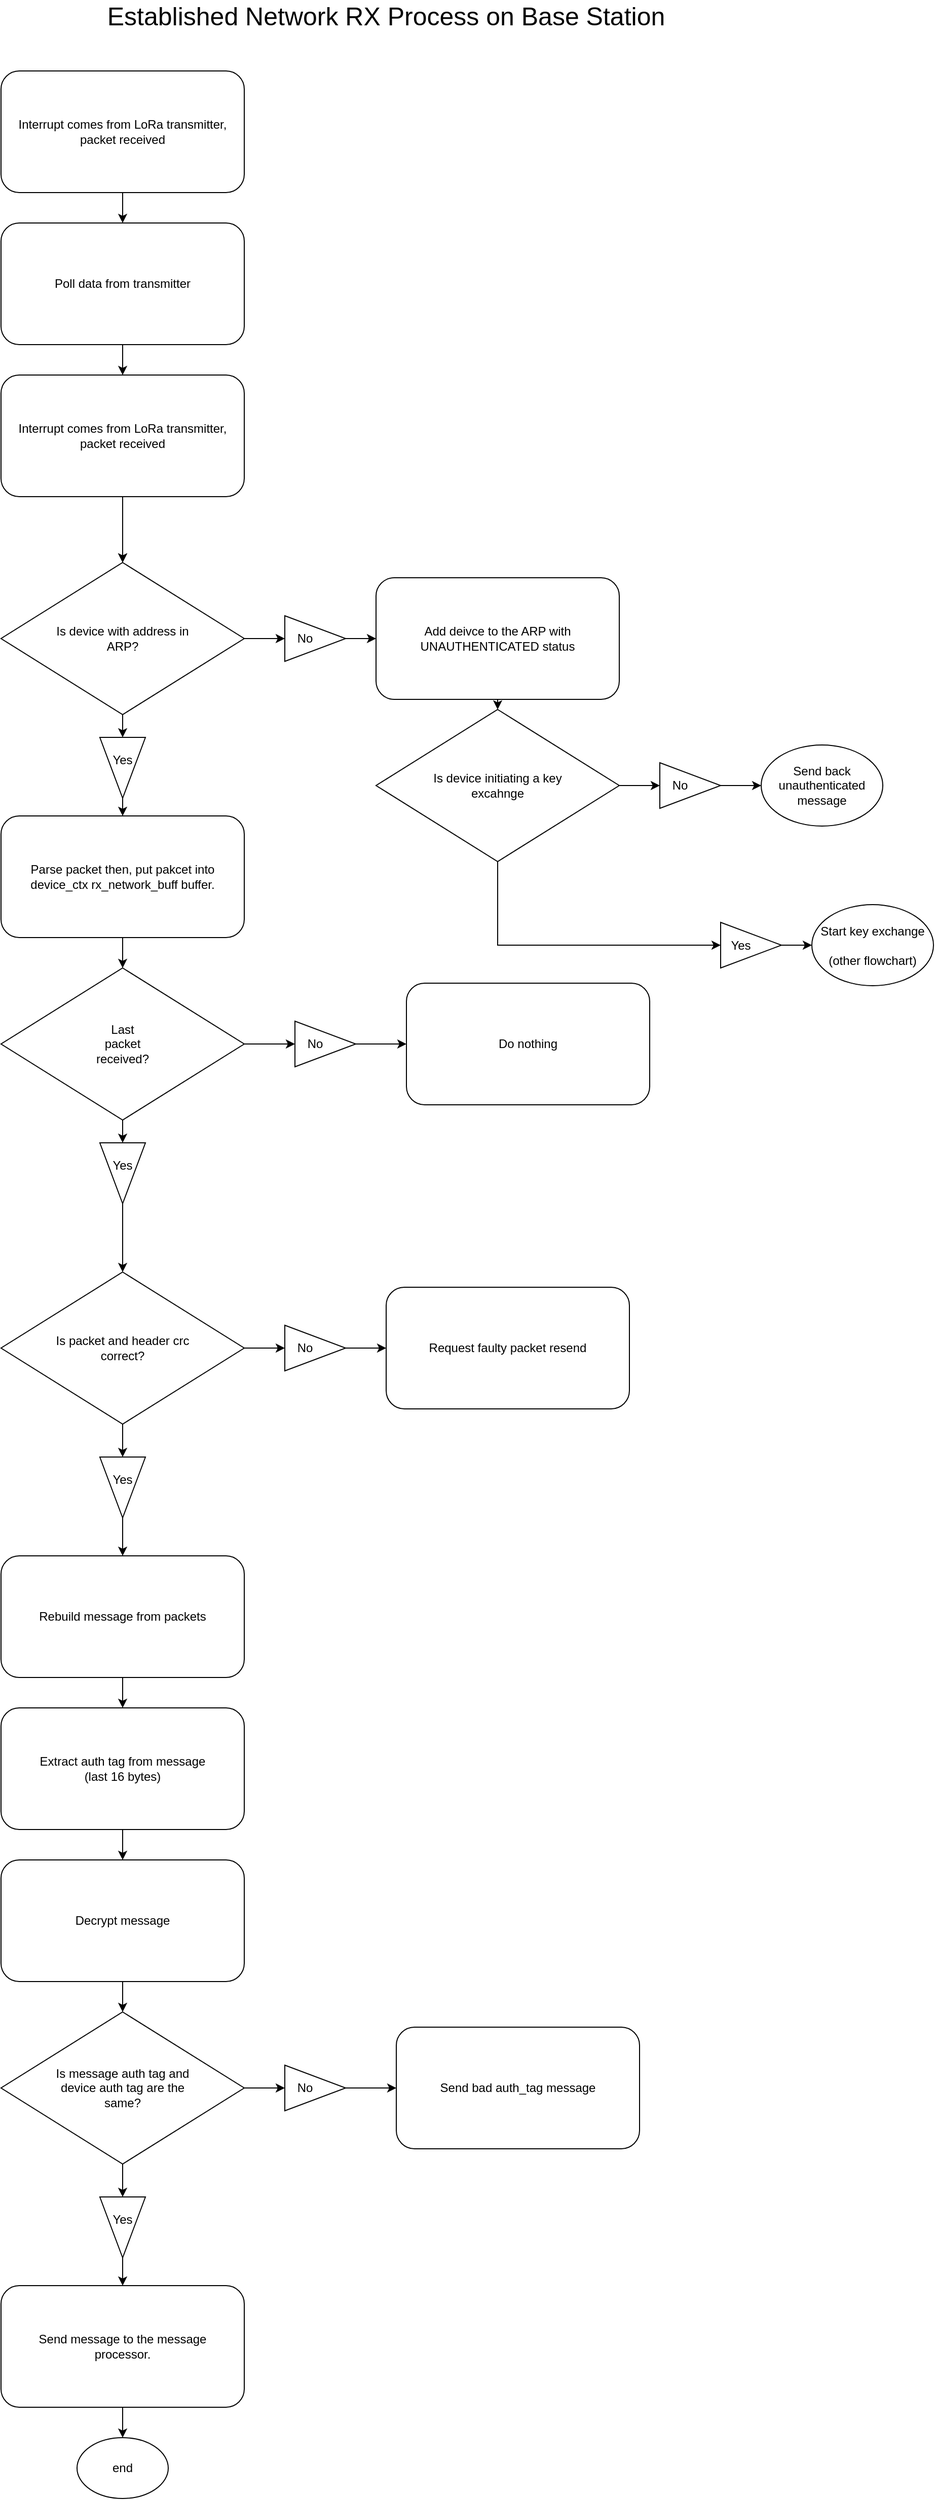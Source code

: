 <mxfile version="20.6.0" type="github">
  <diagram name="Page-1" id="74e2e168-ea6b-b213-b513-2b3c1d86103e">
    <mxGraphModel dx="1018" dy="2384" grid="1" gridSize="10" guides="1" tooltips="1" connect="1" arrows="1" fold="1" page="1" pageScale="1" pageWidth="1100" pageHeight="850" background="none" math="0" shadow="0">
      <root>
        <mxCell id="0" />
        <mxCell id="1" parent="0" />
        <mxCell id="x8ZqoaQMToTmZbeyhLuj-1" value="&lt;font style=&quot;font-size: 25px;&quot;&gt;Established Network RX Process on Base Station&lt;br&gt;&lt;/font&gt;" style="text;html=1;strokeColor=none;fillColor=none;align=center;verticalAlign=middle;whiteSpace=wrap;rounded=0;" parent="1" vertex="1">
          <mxGeometry x="100" y="-1670" width="620" height="30" as="geometry" />
        </mxCell>
        <mxCell id="x8ZqoaQMToTmZbeyhLuj-11" style="edgeStyle=orthogonalEdgeStyle;rounded=0;orthogonalLoop=1;jettySize=auto;html=1;entryX=0.5;entryY=0;entryDx=0;entryDy=0;fontSize=12;" parent="1" source="x8ZqoaQMToTmZbeyhLuj-2" target="x8ZqoaQMToTmZbeyhLuj-4" edge="1">
          <mxGeometry relative="1" as="geometry" />
        </mxCell>
        <mxCell id="x8ZqoaQMToTmZbeyhLuj-2" value="" style="rounded=1;whiteSpace=wrap;html=1;fontSize=25;" parent="1" vertex="1">
          <mxGeometry x="30" y="-1600" width="240" height="120" as="geometry" />
        </mxCell>
        <mxCell id="x8ZqoaQMToTmZbeyhLuj-3" value="Interrupt comes from LoRa transmitter, packet received" style="text;html=1;strokeColor=none;fillColor=none;align=center;verticalAlign=middle;whiteSpace=wrap;rounded=0;fontSize=12;" parent="1" vertex="1">
          <mxGeometry x="40" y="-1590" width="220" height="100" as="geometry" />
        </mxCell>
        <mxCell id="x8ZqoaQMToTmZbeyhLuj-12" style="edgeStyle=orthogonalEdgeStyle;rounded=0;orthogonalLoop=1;jettySize=auto;html=1;exitX=0.5;exitY=1;exitDx=0;exitDy=0;entryX=0.5;entryY=0;entryDx=0;entryDy=0;fontSize=12;" parent="1" source="x8ZqoaQMToTmZbeyhLuj-4" target="x8ZqoaQMToTmZbeyhLuj-6" edge="1">
          <mxGeometry relative="1" as="geometry" />
        </mxCell>
        <mxCell id="x8ZqoaQMToTmZbeyhLuj-4" value="" style="rounded=1;whiteSpace=wrap;html=1;fontSize=25;" parent="1" vertex="1">
          <mxGeometry x="30" y="-1450" width="240" height="120" as="geometry" />
        </mxCell>
        <mxCell id="x8ZqoaQMToTmZbeyhLuj-5" value="Poll data from transmitter" style="text;html=1;strokeColor=none;fillColor=none;align=center;verticalAlign=middle;whiteSpace=wrap;rounded=0;fontSize=12;" parent="1" vertex="1">
          <mxGeometry x="40" y="-1440" width="220" height="100" as="geometry" />
        </mxCell>
        <mxCell id="x8ZqoaQMToTmZbeyhLuj-74" style="edgeStyle=orthogonalEdgeStyle;rounded=0;orthogonalLoop=1;jettySize=auto;html=1;exitX=0.5;exitY=1;exitDx=0;exitDy=0;entryX=0.5;entryY=0;entryDx=0;entryDy=0;fontSize=12;" parent="1" source="x8ZqoaQMToTmZbeyhLuj-6" target="x8ZqoaQMToTmZbeyhLuj-77" edge="1">
          <mxGeometry relative="1" as="geometry">
            <mxPoint x="150" y="-1127.5" as="targetPoint" />
          </mxGeometry>
        </mxCell>
        <mxCell id="x8ZqoaQMToTmZbeyhLuj-6" value="" style="rounded=1;whiteSpace=wrap;html=1;fontSize=25;" parent="1" vertex="1">
          <mxGeometry x="30" y="-1300" width="240" height="120" as="geometry" />
        </mxCell>
        <mxCell id="x8ZqoaQMToTmZbeyhLuj-7" value="Interrupt comes from LoRa transmitter, packet received" style="text;html=1;strokeColor=none;fillColor=none;align=center;verticalAlign=middle;whiteSpace=wrap;rounded=0;fontSize=12;" parent="1" vertex="1">
          <mxGeometry x="40" y="-1290" width="220" height="100" as="geometry" />
        </mxCell>
        <mxCell id="x8ZqoaQMToTmZbeyhLuj-18" style="edgeStyle=orthogonalEdgeStyle;rounded=0;orthogonalLoop=1;jettySize=auto;html=1;exitX=0.5;exitY=1;exitDx=0;exitDy=0;entryX=0.5;entryY=0;entryDx=0;entryDy=0;fontSize=12;" parent="1" source="x8ZqoaQMToTmZbeyhLuj-13" target="x8ZqoaQMToTmZbeyhLuj-15" edge="1">
          <mxGeometry relative="1" as="geometry" />
        </mxCell>
        <mxCell id="x8ZqoaQMToTmZbeyhLuj-13" value="" style="rounded=1;whiteSpace=wrap;html=1;fontSize=25;" parent="1" vertex="1">
          <mxGeometry x="30" y="-865" width="240" height="120" as="geometry" />
        </mxCell>
        <mxCell id="x8ZqoaQMToTmZbeyhLuj-14" value="Parse packet then, put pakcet into device_ctx rx_network_buff buffer." style="text;html=1;strokeColor=none;fillColor=none;align=center;verticalAlign=middle;whiteSpace=wrap;rounded=0;fontSize=12;" parent="1" vertex="1">
          <mxGeometry x="40" y="-855" width="220" height="100" as="geometry" />
        </mxCell>
        <mxCell id="x8ZqoaQMToTmZbeyhLuj-24" style="edgeStyle=orthogonalEdgeStyle;rounded=0;orthogonalLoop=1;jettySize=auto;html=1;exitX=0.5;exitY=1;exitDx=0;exitDy=0;entryX=0;entryY=0.5;entryDx=0;entryDy=0;fontSize=12;" parent="1" source="x8ZqoaQMToTmZbeyhLuj-15" target="x8ZqoaQMToTmZbeyhLuj-22" edge="1">
          <mxGeometry relative="1" as="geometry" />
        </mxCell>
        <mxCell id="x8ZqoaQMToTmZbeyhLuj-27" style="edgeStyle=orthogonalEdgeStyle;rounded=0;orthogonalLoop=1;jettySize=auto;html=1;exitX=1;exitY=0.5;exitDx=0;exitDy=0;entryX=0;entryY=0.5;entryDx=0;entryDy=0;fontSize=12;" parent="1" source="x8ZqoaQMToTmZbeyhLuj-15" target="x8ZqoaQMToTmZbeyhLuj-20" edge="1">
          <mxGeometry relative="1" as="geometry" />
        </mxCell>
        <mxCell id="x8ZqoaQMToTmZbeyhLuj-15" value="" style="rhombus;whiteSpace=wrap;html=1;fontSize=12;" parent="1" vertex="1">
          <mxGeometry x="30" y="-715" width="240" height="150" as="geometry" />
        </mxCell>
        <mxCell id="x8ZqoaQMToTmZbeyhLuj-17" value="Last packet received?" style="text;html=1;strokeColor=none;fillColor=none;align=center;verticalAlign=middle;whiteSpace=wrap;rounded=0;fontSize=12;" parent="1" vertex="1">
          <mxGeometry x="120" y="-655" width="60" height="30" as="geometry" />
        </mxCell>
        <mxCell id="x8ZqoaQMToTmZbeyhLuj-47" style="edgeStyle=orthogonalEdgeStyle;rounded=0;orthogonalLoop=1;jettySize=auto;html=1;exitX=1;exitY=0.5;exitDx=0;exitDy=0;entryX=0;entryY=0.5;entryDx=0;entryDy=0;fontSize=12;" parent="1" source="x8ZqoaQMToTmZbeyhLuj-19" target="x8ZqoaQMToTmZbeyhLuj-30" edge="1">
          <mxGeometry relative="1" as="geometry" />
        </mxCell>
        <mxCell id="x8ZqoaQMToTmZbeyhLuj-19" value="" style="triangle;whiteSpace=wrap;html=1;fontSize=12;" parent="1" vertex="1">
          <mxGeometry x="320" y="-662.5" width="60" height="45" as="geometry" />
        </mxCell>
        <mxCell id="x8ZqoaQMToTmZbeyhLuj-20" value="No" style="text;html=1;strokeColor=none;fillColor=none;align=center;verticalAlign=middle;whiteSpace=wrap;rounded=0;fontSize=12;" parent="1" vertex="1">
          <mxGeometry x="320" y="-655" width="40" height="30" as="geometry" />
        </mxCell>
        <mxCell id="-I_yGtAx3R6FAixwHysc-13" style="edgeStyle=orthogonalEdgeStyle;rounded=0;orthogonalLoop=1;jettySize=auto;html=1;exitX=1;exitY=0.5;exitDx=0;exitDy=0;entryX=0.5;entryY=0;entryDx=0;entryDy=0;" edge="1" parent="1" source="x8ZqoaQMToTmZbeyhLuj-22" target="-I_yGtAx3R6FAixwHysc-3">
          <mxGeometry relative="1" as="geometry" />
        </mxCell>
        <mxCell id="x8ZqoaQMToTmZbeyhLuj-22" value="" style="triangle;whiteSpace=wrap;html=1;fontSize=12;rotation=90;" parent="1" vertex="1">
          <mxGeometry x="120" y="-535" width="60" height="45" as="geometry" />
        </mxCell>
        <mxCell id="x8ZqoaQMToTmZbeyhLuj-23" value="Yes" style="text;html=1;strokeColor=none;fillColor=none;align=center;verticalAlign=middle;whiteSpace=wrap;rounded=0;fontSize=12;" parent="1" vertex="1">
          <mxGeometry x="135" y="-535" width="30" height="30" as="geometry" />
        </mxCell>
        <mxCell id="x8ZqoaQMToTmZbeyhLuj-90" style="edgeStyle=orthogonalEdgeStyle;rounded=0;orthogonalLoop=1;jettySize=auto;html=1;exitX=0.5;exitY=1;exitDx=0;exitDy=0;entryX=0.5;entryY=0;entryDx=0;entryDy=0;fontSize=12;" parent="1" source="x8ZqoaQMToTmZbeyhLuj-28" target="x8ZqoaQMToTmZbeyhLuj-88" edge="1">
          <mxGeometry relative="1" as="geometry" />
        </mxCell>
        <mxCell id="x8ZqoaQMToTmZbeyhLuj-28" value="" style="rounded=1;whiteSpace=wrap;html=1;fontSize=25;" parent="1" vertex="1">
          <mxGeometry x="30" y="-135" width="240" height="120" as="geometry" />
        </mxCell>
        <mxCell id="x8ZqoaQMToTmZbeyhLuj-29" value="Rebuild message from packets" style="text;html=1;strokeColor=none;fillColor=none;align=center;verticalAlign=middle;whiteSpace=wrap;rounded=0;fontSize=12;" parent="1" vertex="1">
          <mxGeometry x="40" y="-125" width="220" height="100" as="geometry" />
        </mxCell>
        <mxCell id="x8ZqoaQMToTmZbeyhLuj-30" value="" style="rounded=1;whiteSpace=wrap;html=1;fontSize=25;" parent="1" vertex="1">
          <mxGeometry x="430" y="-700" width="240" height="120" as="geometry" />
        </mxCell>
        <mxCell id="x8ZqoaQMToTmZbeyhLuj-31" value="Do nothing" style="text;html=1;strokeColor=none;fillColor=none;align=center;verticalAlign=middle;whiteSpace=wrap;rounded=0;fontSize=12;" parent="1" vertex="1">
          <mxGeometry x="440" y="-690" width="220" height="100" as="geometry" />
        </mxCell>
        <mxCell id="x8ZqoaQMToTmZbeyhLuj-86" style="edgeStyle=orthogonalEdgeStyle;rounded=0;orthogonalLoop=1;jettySize=auto;html=1;exitX=1;exitY=0.5;exitDx=0;exitDy=0;entryX=0.5;entryY=0;entryDx=0;entryDy=0;fontSize=12;" parent="1" target="x8ZqoaQMToTmZbeyhLuj-77" edge="1">
          <mxGeometry relative="1" as="geometry">
            <mxPoint x="150" y="-1140" as="sourcePoint" />
          </mxGeometry>
        </mxCell>
        <mxCell id="x8ZqoaQMToTmZbeyhLuj-75" style="edgeStyle=orthogonalEdgeStyle;rounded=0;orthogonalLoop=1;jettySize=auto;html=1;exitX=0.5;exitY=1;exitDx=0;exitDy=0;entryX=0;entryY=0.5;entryDx=0;entryDy=0;fontSize=12;" parent="1" source="x8ZqoaQMToTmZbeyhLuj-77" target="x8ZqoaQMToTmZbeyhLuj-79" edge="1">
          <mxGeometry relative="1" as="geometry" />
        </mxCell>
        <mxCell id="x8ZqoaQMToTmZbeyhLuj-76" style="edgeStyle=orthogonalEdgeStyle;rounded=0;orthogonalLoop=1;jettySize=auto;html=1;exitX=1;exitY=0.5;exitDx=0;exitDy=0;entryX=0;entryY=0.5;entryDx=0;entryDy=0;fontSize=12;" parent="1" source="x8ZqoaQMToTmZbeyhLuj-77" target="x8ZqoaQMToTmZbeyhLuj-83" edge="1">
          <mxGeometry relative="1" as="geometry" />
        </mxCell>
        <mxCell id="x8ZqoaQMToTmZbeyhLuj-77" value="" style="rhombus;whiteSpace=wrap;html=1;fontSize=12;" parent="1" vertex="1">
          <mxGeometry x="30" y="-1115" width="240" height="150" as="geometry" />
        </mxCell>
        <mxCell id="x8ZqoaQMToTmZbeyhLuj-78" value="Is device with address in ARP?" style="text;html=1;strokeColor=none;fillColor=none;align=center;verticalAlign=middle;whiteSpace=wrap;rounded=0;fontSize=12;" parent="1" vertex="1">
          <mxGeometry x="70" y="-1055" width="160" height="30" as="geometry" />
        </mxCell>
        <mxCell id="x8ZqoaQMToTmZbeyhLuj-87" style="edgeStyle=orthogonalEdgeStyle;rounded=0;orthogonalLoop=1;jettySize=auto;html=1;exitX=1;exitY=0.5;exitDx=0;exitDy=0;entryX=0.5;entryY=0;entryDx=0;entryDy=0;fontSize=12;" parent="1" source="x8ZqoaQMToTmZbeyhLuj-79" target="x8ZqoaQMToTmZbeyhLuj-13" edge="1">
          <mxGeometry relative="1" as="geometry" />
        </mxCell>
        <mxCell id="x8ZqoaQMToTmZbeyhLuj-79" value="" style="triangle;whiteSpace=wrap;html=1;fontSize=12;rotation=90;" parent="1" vertex="1">
          <mxGeometry x="120" y="-935" width="60" height="45" as="geometry" />
        </mxCell>
        <mxCell id="x8ZqoaQMToTmZbeyhLuj-80" value="Yes" style="text;html=1;strokeColor=none;fillColor=none;align=center;verticalAlign=middle;whiteSpace=wrap;rounded=0;fontSize=12;" parent="1" vertex="1">
          <mxGeometry x="135" y="-935" width="30" height="30" as="geometry" />
        </mxCell>
        <mxCell id="x8ZqoaQMToTmZbeyhLuj-81" style="edgeStyle=orthogonalEdgeStyle;rounded=0;orthogonalLoop=1;jettySize=auto;html=1;exitX=1;exitY=0.5;exitDx=0;exitDy=0;entryX=0;entryY=0.5;entryDx=0;entryDy=0;fontSize=12;" parent="1" source="x8ZqoaQMToTmZbeyhLuj-82" target="x8ZqoaQMToTmZbeyhLuj-84" edge="1">
          <mxGeometry relative="1" as="geometry" />
        </mxCell>
        <mxCell id="x8ZqoaQMToTmZbeyhLuj-82" value="" style="triangle;whiteSpace=wrap;html=1;fontSize=12;" parent="1" vertex="1">
          <mxGeometry x="310" y="-1062.5" width="60" height="45" as="geometry" />
        </mxCell>
        <mxCell id="x8ZqoaQMToTmZbeyhLuj-83" value="No" style="text;html=1;strokeColor=none;fillColor=none;align=center;verticalAlign=middle;whiteSpace=wrap;rounded=0;fontSize=12;" parent="1" vertex="1">
          <mxGeometry x="310" y="-1055" width="40" height="30" as="geometry" />
        </mxCell>
        <mxCell id="-I_yGtAx3R6FAixwHysc-25" style="edgeStyle=orthogonalEdgeStyle;rounded=0;orthogonalLoop=1;jettySize=auto;html=1;exitX=0.5;exitY=1;exitDx=0;exitDy=0;entryX=0.5;entryY=0;entryDx=0;entryDy=0;" edge="1" parent="1" source="x8ZqoaQMToTmZbeyhLuj-84" target="-I_yGtAx3R6FAixwHysc-19">
          <mxGeometry relative="1" as="geometry" />
        </mxCell>
        <mxCell id="x8ZqoaQMToTmZbeyhLuj-84" value="" style="rounded=1;whiteSpace=wrap;html=1;fontSize=25;" parent="1" vertex="1">
          <mxGeometry x="400" y="-1100" width="240" height="120" as="geometry" />
        </mxCell>
        <mxCell id="x8ZqoaQMToTmZbeyhLuj-85" value="&lt;div&gt;Add deivce to the ARP with UNAUTHENTICATED status&lt;/div&gt;" style="text;html=1;strokeColor=none;fillColor=none;align=center;verticalAlign=middle;whiteSpace=wrap;rounded=0;fontSize=12;" parent="1" vertex="1">
          <mxGeometry x="410" y="-1090" width="220" height="100" as="geometry" />
        </mxCell>
        <mxCell id="x8ZqoaQMToTmZbeyhLuj-93" style="edgeStyle=orthogonalEdgeStyle;rounded=0;orthogonalLoop=1;jettySize=auto;html=1;exitX=0.5;exitY=1;exitDx=0;exitDy=0;entryX=0.5;entryY=0;entryDx=0;entryDy=0;fontSize=12;" parent="1" source="x8ZqoaQMToTmZbeyhLuj-88" target="x8ZqoaQMToTmZbeyhLuj-91" edge="1">
          <mxGeometry relative="1" as="geometry" />
        </mxCell>
        <mxCell id="x8ZqoaQMToTmZbeyhLuj-88" value="" style="rounded=1;whiteSpace=wrap;html=1;fontSize=25;" parent="1" vertex="1">
          <mxGeometry x="30" y="15" width="240" height="120" as="geometry" />
        </mxCell>
        <mxCell id="x8ZqoaQMToTmZbeyhLuj-89" value="&lt;div&gt;Extract auth tag from message&lt;/div&gt;&lt;div&gt;(last 16 bytes)&lt;br&gt;&lt;/div&gt;" style="text;html=1;strokeColor=none;fillColor=none;align=center;verticalAlign=middle;whiteSpace=wrap;rounded=0;fontSize=12;" parent="1" vertex="1">
          <mxGeometry x="40" y="25" width="220" height="100" as="geometry" />
        </mxCell>
        <mxCell id="x8ZqoaQMToTmZbeyhLuj-98" style="edgeStyle=orthogonalEdgeStyle;rounded=0;orthogonalLoop=1;jettySize=auto;html=1;exitX=0.5;exitY=1;exitDx=0;exitDy=0;entryX=0.5;entryY=0;entryDx=0;entryDy=0;fontSize=12;" parent="1" source="x8ZqoaQMToTmZbeyhLuj-91" target="x8ZqoaQMToTmZbeyhLuj-96" edge="1">
          <mxGeometry relative="1" as="geometry" />
        </mxCell>
        <mxCell id="x8ZqoaQMToTmZbeyhLuj-91" value="" style="rounded=1;whiteSpace=wrap;html=1;fontSize=25;" parent="1" vertex="1">
          <mxGeometry x="30" y="165" width="240" height="120" as="geometry" />
        </mxCell>
        <mxCell id="x8ZqoaQMToTmZbeyhLuj-92" value="Decrypt message" style="text;html=1;strokeColor=none;fillColor=none;align=center;verticalAlign=middle;whiteSpace=wrap;rounded=0;fontSize=12;" parent="1" vertex="1">
          <mxGeometry x="40" y="175" width="220" height="100" as="geometry" />
        </mxCell>
        <mxCell id="x8ZqoaQMToTmZbeyhLuj-106" style="edgeStyle=orthogonalEdgeStyle;rounded=0;orthogonalLoop=1;jettySize=auto;html=1;exitX=1;exitY=0.5;exitDx=0;exitDy=0;entryX=0;entryY=0.5;entryDx=0;entryDy=0;fontSize=12;" parent="1" source="x8ZqoaQMToTmZbeyhLuj-96" target="x8ZqoaQMToTmZbeyhLuj-103" edge="1">
          <mxGeometry relative="1" as="geometry" />
        </mxCell>
        <mxCell id="x8ZqoaQMToTmZbeyhLuj-107" style="edgeStyle=orthogonalEdgeStyle;rounded=0;orthogonalLoop=1;jettySize=auto;html=1;exitX=0.5;exitY=1;exitDx=0;exitDy=0;entryX=0;entryY=0.5;entryDx=0;entryDy=0;fontSize=12;" parent="1" source="x8ZqoaQMToTmZbeyhLuj-96" target="x8ZqoaQMToTmZbeyhLuj-99" edge="1">
          <mxGeometry relative="1" as="geometry" />
        </mxCell>
        <mxCell id="x8ZqoaQMToTmZbeyhLuj-96" value="" style="rhombus;whiteSpace=wrap;html=1;fontSize=12;" parent="1" vertex="1">
          <mxGeometry x="30" y="315" width="240" height="150" as="geometry" />
        </mxCell>
        <mxCell id="x8ZqoaQMToTmZbeyhLuj-97" value="Is message auth tag and device auth tag are the same?" style="text;html=1;strokeColor=none;fillColor=none;align=center;verticalAlign=middle;whiteSpace=wrap;rounded=0;fontSize=12;" parent="1" vertex="1">
          <mxGeometry x="80" y="375" width="140" height="30" as="geometry" />
        </mxCell>
        <mxCell id="x8ZqoaQMToTmZbeyhLuj-110" style="edgeStyle=orthogonalEdgeStyle;rounded=0;orthogonalLoop=1;jettySize=auto;html=1;exitX=1;exitY=0.5;exitDx=0;exitDy=0;entryX=0.5;entryY=0;entryDx=0;entryDy=0;fontSize=12;" parent="1" source="x8ZqoaQMToTmZbeyhLuj-99" target="x8ZqoaQMToTmZbeyhLuj-108" edge="1">
          <mxGeometry relative="1" as="geometry" />
        </mxCell>
        <mxCell id="x8ZqoaQMToTmZbeyhLuj-99" value="" style="triangle;whiteSpace=wrap;html=1;fontSize=12;rotation=90;" parent="1" vertex="1">
          <mxGeometry x="120" y="505" width="60" height="45" as="geometry" />
        </mxCell>
        <mxCell id="x8ZqoaQMToTmZbeyhLuj-100" value="Yes" style="text;html=1;strokeColor=none;fillColor=none;align=center;verticalAlign=middle;whiteSpace=wrap;rounded=0;fontSize=12;" parent="1" vertex="1">
          <mxGeometry x="135" y="505" width="30" height="30" as="geometry" />
        </mxCell>
        <mxCell id="x8ZqoaQMToTmZbeyhLuj-101" style="edgeStyle=orthogonalEdgeStyle;rounded=0;orthogonalLoop=1;jettySize=auto;html=1;exitX=1;exitY=0.5;exitDx=0;exitDy=0;entryX=0;entryY=0.5;entryDx=0;entryDy=0;fontSize=12;" parent="1" source="x8ZqoaQMToTmZbeyhLuj-102" target="x8ZqoaQMToTmZbeyhLuj-104" edge="1">
          <mxGeometry relative="1" as="geometry" />
        </mxCell>
        <mxCell id="x8ZqoaQMToTmZbeyhLuj-102" value="" style="triangle;whiteSpace=wrap;html=1;fontSize=12;" parent="1" vertex="1">
          <mxGeometry x="310" y="367.5" width="60" height="45" as="geometry" />
        </mxCell>
        <mxCell id="x8ZqoaQMToTmZbeyhLuj-103" value="No" style="text;html=1;strokeColor=none;fillColor=none;align=center;verticalAlign=middle;whiteSpace=wrap;rounded=0;fontSize=12;" parent="1" vertex="1">
          <mxGeometry x="310" y="375" width="40" height="30" as="geometry" />
        </mxCell>
        <mxCell id="x8ZqoaQMToTmZbeyhLuj-104" value="" style="rounded=1;whiteSpace=wrap;html=1;fontSize=25;" parent="1" vertex="1">
          <mxGeometry x="420" y="330" width="240" height="120" as="geometry" />
        </mxCell>
        <mxCell id="x8ZqoaQMToTmZbeyhLuj-105" value="Send bad auth_tag message" style="text;html=1;strokeColor=none;fillColor=none;align=center;verticalAlign=middle;whiteSpace=wrap;rounded=0;fontSize=12;" parent="1" vertex="1">
          <mxGeometry x="430" y="340" width="220" height="100" as="geometry" />
        </mxCell>
        <mxCell id="x8ZqoaQMToTmZbeyhLuj-113" style="edgeStyle=orthogonalEdgeStyle;rounded=0;orthogonalLoop=1;jettySize=auto;html=1;exitX=0.5;exitY=1;exitDx=0;exitDy=0;entryX=0.5;entryY=0;entryDx=0;entryDy=0;fontSize=12;" parent="1" source="x8ZqoaQMToTmZbeyhLuj-108" target="x8ZqoaQMToTmZbeyhLuj-111" edge="1">
          <mxGeometry relative="1" as="geometry" />
        </mxCell>
        <mxCell id="x8ZqoaQMToTmZbeyhLuj-108" value="" style="rounded=1;whiteSpace=wrap;html=1;fontSize=25;" parent="1" vertex="1">
          <mxGeometry x="30" y="585" width="240" height="120" as="geometry" />
        </mxCell>
        <mxCell id="x8ZqoaQMToTmZbeyhLuj-109" value="Send message to the message processor." style="text;html=1;strokeColor=none;fillColor=none;align=center;verticalAlign=middle;whiteSpace=wrap;rounded=0;fontSize=12;" parent="1" vertex="1">
          <mxGeometry x="40" y="595" width="220" height="100" as="geometry" />
        </mxCell>
        <mxCell id="x8ZqoaQMToTmZbeyhLuj-111" value="" style="ellipse;whiteSpace=wrap;html=1;fontSize=12;" parent="1" vertex="1">
          <mxGeometry x="105" y="735" width="90" height="60" as="geometry" />
        </mxCell>
        <mxCell id="x8ZqoaQMToTmZbeyhLuj-112" value="end" style="text;html=1;strokeColor=none;fillColor=none;align=center;verticalAlign=middle;whiteSpace=wrap;rounded=0;fontSize=12;" parent="1" vertex="1">
          <mxGeometry x="120" y="750" width="60" height="30" as="geometry" />
        </mxCell>
        <mxCell id="-I_yGtAx3R6FAixwHysc-1" style="edgeStyle=orthogonalEdgeStyle;rounded=0;orthogonalLoop=1;jettySize=auto;html=1;exitX=1;exitY=0.5;exitDx=0;exitDy=0;entryX=0;entryY=0.5;entryDx=0;entryDy=0;fontSize=12;" edge="1" parent="1" source="-I_yGtAx3R6FAixwHysc-3" target="-I_yGtAx3R6FAixwHysc-9">
          <mxGeometry relative="1" as="geometry" />
        </mxCell>
        <mxCell id="-I_yGtAx3R6FAixwHysc-2" style="edgeStyle=orthogonalEdgeStyle;rounded=0;orthogonalLoop=1;jettySize=auto;html=1;exitX=0.5;exitY=1;exitDx=0;exitDy=0;entryX=0;entryY=0.5;entryDx=0;entryDy=0;fontSize=12;" edge="1" parent="1" target="-I_yGtAx3R6FAixwHysc-5">
          <mxGeometry relative="1" as="geometry">
            <mxPoint x="150" y="-265" as="sourcePoint" />
          </mxGeometry>
        </mxCell>
        <mxCell id="-I_yGtAx3R6FAixwHysc-3" value="" style="rhombus;whiteSpace=wrap;html=1;fontSize=12;" vertex="1" parent="1">
          <mxGeometry x="30" y="-415" width="240" height="150" as="geometry" />
        </mxCell>
        <mxCell id="-I_yGtAx3R6FAixwHysc-4" value="Is packet and header crc correct?" style="text;html=1;strokeColor=none;fillColor=none;align=center;verticalAlign=middle;whiteSpace=wrap;rounded=0;fontSize=12;" vertex="1" parent="1">
          <mxGeometry x="70" y="-355" width="160" height="30" as="geometry" />
        </mxCell>
        <mxCell id="-I_yGtAx3R6FAixwHysc-12" style="edgeStyle=orthogonalEdgeStyle;rounded=0;orthogonalLoop=1;jettySize=auto;html=1;exitX=1;exitY=0.5;exitDx=0;exitDy=0;entryX=0.5;entryY=0;entryDx=0;entryDy=0;" edge="1" parent="1" source="-I_yGtAx3R6FAixwHysc-5" target="x8ZqoaQMToTmZbeyhLuj-28">
          <mxGeometry relative="1" as="geometry" />
        </mxCell>
        <mxCell id="-I_yGtAx3R6FAixwHysc-5" value="" style="triangle;whiteSpace=wrap;html=1;fontSize=12;rotation=90;" vertex="1" parent="1">
          <mxGeometry x="120" y="-225" width="60" height="45" as="geometry" />
        </mxCell>
        <mxCell id="-I_yGtAx3R6FAixwHysc-6" value="Yes" style="text;html=1;strokeColor=none;fillColor=none;align=center;verticalAlign=middle;whiteSpace=wrap;rounded=0;fontSize=12;" vertex="1" parent="1">
          <mxGeometry x="135" y="-225" width="30" height="30" as="geometry" />
        </mxCell>
        <mxCell id="-I_yGtAx3R6FAixwHysc-7" style="edgeStyle=orthogonalEdgeStyle;rounded=0;orthogonalLoop=1;jettySize=auto;html=1;exitX=1;exitY=0.5;exitDx=0;exitDy=0;entryX=0;entryY=0.5;entryDx=0;entryDy=0;fontSize=12;" edge="1" parent="1" source="-I_yGtAx3R6FAixwHysc-8" target="-I_yGtAx3R6FAixwHysc-10">
          <mxGeometry relative="1" as="geometry" />
        </mxCell>
        <mxCell id="-I_yGtAx3R6FAixwHysc-8" value="" style="triangle;whiteSpace=wrap;html=1;fontSize=12;" vertex="1" parent="1">
          <mxGeometry x="310" y="-362.5" width="60" height="45" as="geometry" />
        </mxCell>
        <mxCell id="-I_yGtAx3R6FAixwHysc-9" value="No" style="text;html=1;strokeColor=none;fillColor=none;align=center;verticalAlign=middle;whiteSpace=wrap;rounded=0;fontSize=12;" vertex="1" parent="1">
          <mxGeometry x="310" y="-355" width="40" height="30" as="geometry" />
        </mxCell>
        <mxCell id="-I_yGtAx3R6FAixwHysc-10" value="" style="rounded=1;whiteSpace=wrap;html=1;fontSize=25;" vertex="1" parent="1">
          <mxGeometry x="410" y="-400" width="240" height="120" as="geometry" />
        </mxCell>
        <mxCell id="-I_yGtAx3R6FAixwHysc-11" value="Request faulty packet resend" style="text;html=1;strokeColor=none;fillColor=none;align=center;verticalAlign=middle;whiteSpace=wrap;rounded=0;fontSize=12;" vertex="1" parent="1">
          <mxGeometry x="420" y="-390" width="220" height="100" as="geometry" />
        </mxCell>
        <mxCell id="-I_yGtAx3R6FAixwHysc-17" style="edgeStyle=orthogonalEdgeStyle;rounded=0;orthogonalLoop=1;jettySize=auto;html=1;exitX=0.5;exitY=1;exitDx=0;exitDy=0;entryX=0;entryY=0.5;entryDx=0;entryDy=0;fontSize=12;" edge="1" parent="1" source="-I_yGtAx3R6FAixwHysc-19" target="-I_yGtAx3R6FAixwHysc-21">
          <mxGeometry relative="1" as="geometry" />
        </mxCell>
        <mxCell id="-I_yGtAx3R6FAixwHysc-18" style="edgeStyle=orthogonalEdgeStyle;rounded=0;orthogonalLoop=1;jettySize=auto;html=1;exitX=1;exitY=0.5;exitDx=0;exitDy=0;entryX=0;entryY=0.5;entryDx=0;entryDy=0;fontSize=12;" edge="1" parent="1" source="-I_yGtAx3R6FAixwHysc-19" target="-I_yGtAx3R6FAixwHysc-24">
          <mxGeometry relative="1" as="geometry" />
        </mxCell>
        <mxCell id="-I_yGtAx3R6FAixwHysc-19" value="" style="rhombus;whiteSpace=wrap;html=1;fontSize=12;" vertex="1" parent="1">
          <mxGeometry x="400" y="-970" width="240" height="150" as="geometry" />
        </mxCell>
        <mxCell id="-I_yGtAx3R6FAixwHysc-20" value="Is device initiating a key excahnge" style="text;html=1;strokeColor=none;fillColor=none;align=center;verticalAlign=middle;whiteSpace=wrap;rounded=0;fontSize=12;" vertex="1" parent="1">
          <mxGeometry x="440" y="-910" width="160" height="30" as="geometry" />
        </mxCell>
        <mxCell id="-I_yGtAx3R6FAixwHysc-30" style="edgeStyle=orthogonalEdgeStyle;rounded=0;orthogonalLoop=1;jettySize=auto;html=1;exitX=1;exitY=0.5;exitDx=0;exitDy=0;entryX=0;entryY=0.5;entryDx=0;entryDy=0;" edge="1" parent="1" source="-I_yGtAx3R6FAixwHysc-21" target="-I_yGtAx3R6FAixwHysc-29">
          <mxGeometry relative="1" as="geometry" />
        </mxCell>
        <mxCell id="-I_yGtAx3R6FAixwHysc-21" value="" style="triangle;whiteSpace=wrap;html=1;fontSize=12;rotation=0;" vertex="1" parent="1">
          <mxGeometry x="740" y="-760" width="60" height="45" as="geometry" />
        </mxCell>
        <mxCell id="-I_yGtAx3R6FAixwHysc-22" value="Yes" style="text;html=1;strokeColor=none;fillColor=none;align=center;verticalAlign=middle;whiteSpace=wrap;rounded=0;fontSize=12;" vertex="1" parent="1">
          <mxGeometry x="745" y="-752.5" width="30" height="30" as="geometry" />
        </mxCell>
        <mxCell id="-I_yGtAx3R6FAixwHysc-28" style="edgeStyle=orthogonalEdgeStyle;rounded=0;orthogonalLoop=1;jettySize=auto;html=1;exitX=1;exitY=0.5;exitDx=0;exitDy=0;entryX=0;entryY=0.5;entryDx=0;entryDy=0;" edge="1" parent="1" source="-I_yGtAx3R6FAixwHysc-23" target="-I_yGtAx3R6FAixwHysc-26">
          <mxGeometry relative="1" as="geometry" />
        </mxCell>
        <mxCell id="-I_yGtAx3R6FAixwHysc-23" value="" style="triangle;whiteSpace=wrap;html=1;fontSize=12;" vertex="1" parent="1">
          <mxGeometry x="680" y="-917.5" width="60" height="45" as="geometry" />
        </mxCell>
        <mxCell id="-I_yGtAx3R6FAixwHysc-24" value="No" style="text;html=1;strokeColor=none;fillColor=none;align=center;verticalAlign=middle;whiteSpace=wrap;rounded=0;fontSize=12;" vertex="1" parent="1">
          <mxGeometry x="680" y="-910" width="40" height="30" as="geometry" />
        </mxCell>
        <mxCell id="-I_yGtAx3R6FAixwHysc-26" value="Send back unauthenticated message" style="ellipse;whiteSpace=wrap;html=1;" vertex="1" parent="1">
          <mxGeometry x="780" y="-935" width="120" height="80" as="geometry" />
        </mxCell>
        <mxCell id="-I_yGtAx3R6FAixwHysc-29" value="&lt;div&gt;Start key exchange&lt;/div&gt;&lt;div&gt;&lt;br&gt;&lt;/div&gt;&lt;div&gt;(other flowchart)&lt;br&gt;&lt;/div&gt;" style="ellipse;whiteSpace=wrap;html=1;" vertex="1" parent="1">
          <mxGeometry x="830" y="-777.5" width="120" height="80" as="geometry" />
        </mxCell>
      </root>
    </mxGraphModel>
  </diagram>
</mxfile>
